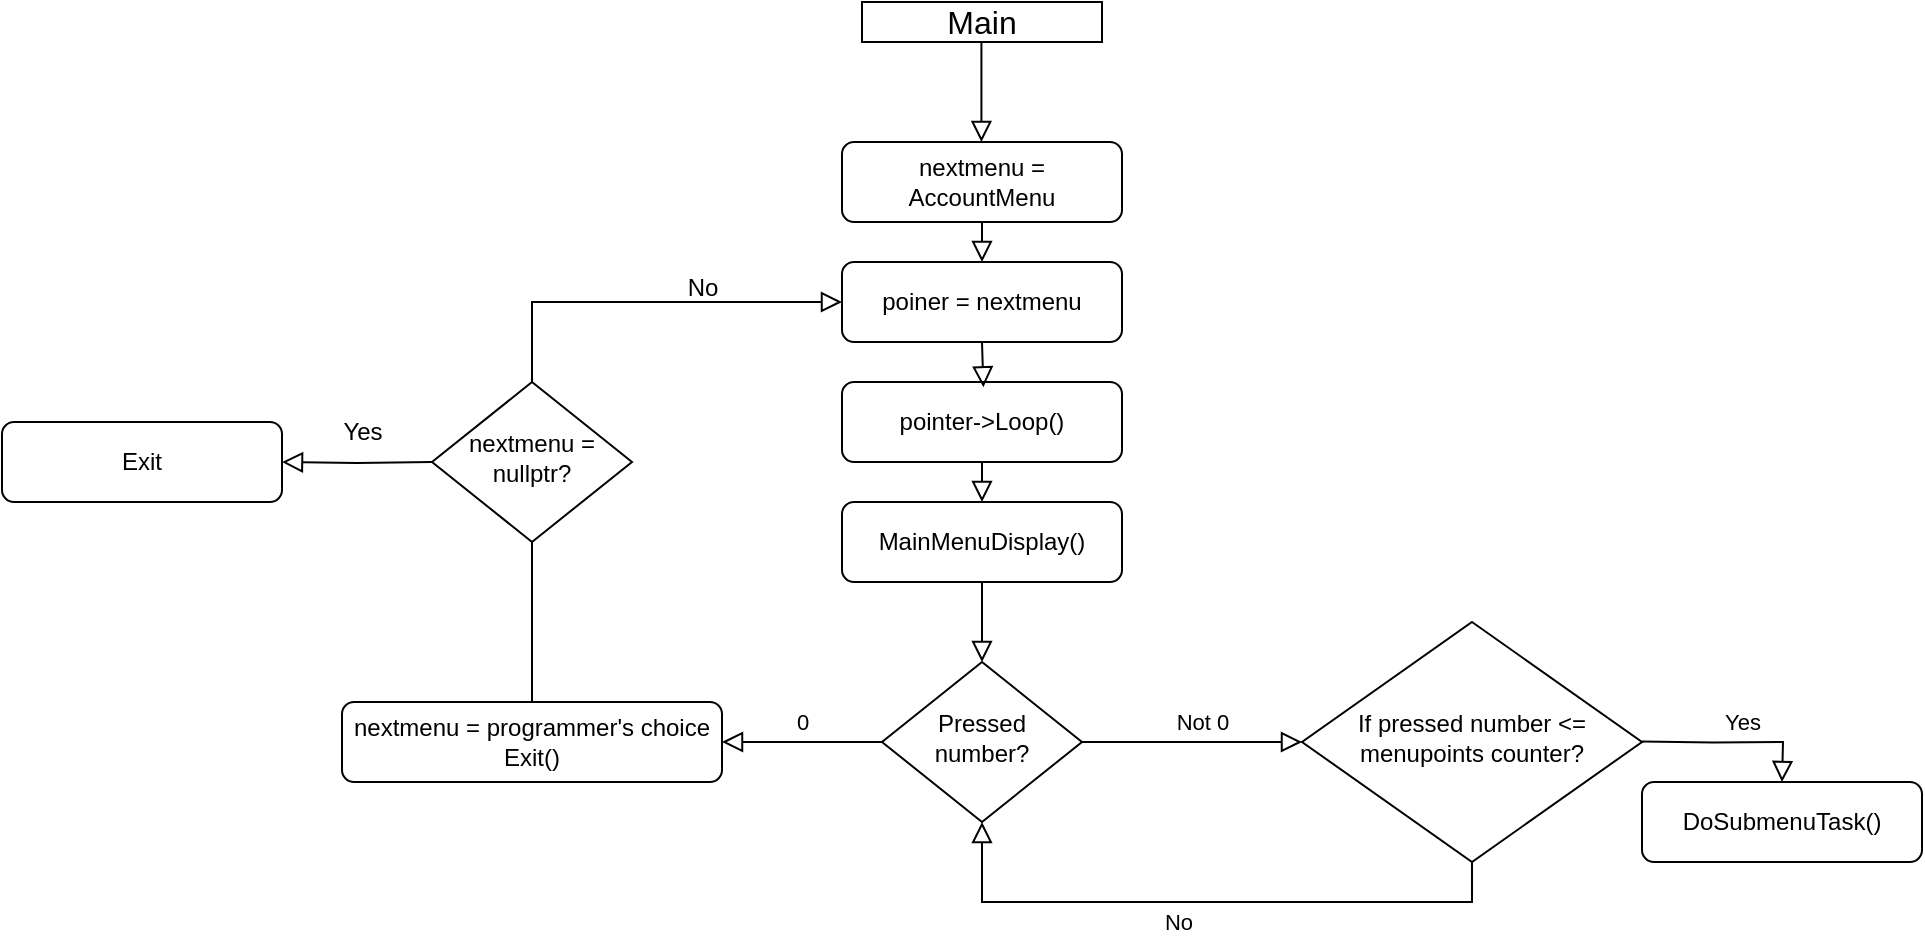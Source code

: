 <mxfile version="21.2.8" type="device">
  <diagram id="C5RBs43oDa-KdzZeNtuy" name="Page-1">
    <mxGraphModel dx="1182" dy="690" grid="1" gridSize="10" guides="1" tooltips="1" connect="1" arrows="1" fold="1" page="1" pageScale="1" pageWidth="1169" pageHeight="827" math="0" shadow="0">
      <root>
        <mxCell id="WIyWlLk6GJQsqaUBKTNV-0" />
        <mxCell id="WIyWlLk6GJQsqaUBKTNV-1" parent="WIyWlLk6GJQsqaUBKTNV-0" />
        <mxCell id="WIyWlLk6GJQsqaUBKTNV-3" value="poiner = nextmenu" style="rounded=1;whiteSpace=wrap;html=1;fontSize=12;glass=0;strokeWidth=1;shadow=0;" parent="WIyWlLk6GJQsqaUBKTNV-1" vertex="1">
          <mxGeometry x="525" y="300" width="140" height="40" as="geometry" />
        </mxCell>
        <mxCell id="WIyWlLk6GJQsqaUBKTNV-5" value="Not 0" style="edgeStyle=orthogonalEdgeStyle;rounded=0;html=1;jettySize=auto;orthogonalLoop=1;fontSize=11;endArrow=block;endFill=0;endSize=8;strokeWidth=1;shadow=0;labelBackgroundColor=none;" parent="WIyWlLk6GJQsqaUBKTNV-1" source="WIyWlLk6GJQsqaUBKTNV-6" edge="1">
          <mxGeometry x="0.097" y="10" relative="1" as="geometry">
            <mxPoint as="offset" />
            <mxPoint x="755" y="540" as="targetPoint" />
          </mxGeometry>
        </mxCell>
        <mxCell id="WIyWlLk6GJQsqaUBKTNV-6" value="Pressed number?" style="rhombus;whiteSpace=wrap;html=1;shadow=0;fontFamily=Helvetica;fontSize=12;align=center;strokeWidth=1;spacing=6;spacingTop=-4;" parent="WIyWlLk6GJQsqaUBKTNV-1" vertex="1">
          <mxGeometry x="545" y="500" width="100" height="80" as="geometry" />
        </mxCell>
        <mxCell id="vnxVRoS01RciZzyY2S9s-0" value="&lt;font style=&quot;font-size: 16px;&quot;&gt;Main&lt;/font&gt;" style="rounded=0;whiteSpace=wrap;html=1;" parent="WIyWlLk6GJQsqaUBKTNV-1" vertex="1">
          <mxGeometry x="535" y="170" width="120" height="20" as="geometry" />
        </mxCell>
        <mxCell id="vnxVRoS01RciZzyY2S9s-2" value="pointer-&amp;gt;Loop()" style="rounded=1;whiteSpace=wrap;html=1;fontSize=12;glass=0;strokeWidth=1;shadow=0;" parent="WIyWlLk6GJQsqaUBKTNV-1" vertex="1">
          <mxGeometry x="525" y="360" width="140" height="40" as="geometry" />
        </mxCell>
        <mxCell id="vnxVRoS01RciZzyY2S9s-4" value="MainMenuDisplay()" style="rounded=1;whiteSpace=wrap;html=1;fontSize=12;glass=0;strokeWidth=1;shadow=0;" parent="WIyWlLk6GJQsqaUBKTNV-1" vertex="1">
          <mxGeometry x="525" y="420" width="140" height="40" as="geometry" />
        </mxCell>
        <mxCell id="vnxVRoS01RciZzyY2S9s-5" value="0" style="rounded=0;html=1;jettySize=auto;orthogonalLoop=1;fontSize=11;endArrow=block;endFill=0;endSize=8;strokeWidth=1;shadow=0;labelBackgroundColor=none;edgeStyle=orthogonalEdgeStyle;exitX=0;exitY=0.5;exitDx=0;exitDy=0;" parent="WIyWlLk6GJQsqaUBKTNV-1" source="WIyWlLk6GJQsqaUBKTNV-6" edge="1">
          <mxGeometry x="0.0" y="-10" relative="1" as="geometry">
            <mxPoint as="offset" />
            <mxPoint x="524.52" y="540" as="sourcePoint" />
            <mxPoint x="465" y="540" as="targetPoint" />
            <Array as="points">
              <mxPoint x="525" y="540" />
            </Array>
          </mxGeometry>
        </mxCell>
        <mxCell id="vnxVRoS01RciZzyY2S9s-6" value="nextmenu = programmer&#39;s choice&lt;br&gt;Exit()" style="rounded=1;whiteSpace=wrap;html=1;fontSize=12;glass=0;strokeWidth=1;shadow=0;" parent="WIyWlLk6GJQsqaUBKTNV-1" vertex="1">
          <mxGeometry x="275" y="520" width="190" height="40" as="geometry" />
        </mxCell>
        <mxCell id="vnxVRoS01RciZzyY2S9s-8" value="" style="rounded=0;html=1;jettySize=auto;orthogonalLoop=1;fontSize=11;endArrow=block;endFill=0;endSize=8;strokeWidth=1;shadow=0;labelBackgroundColor=none;edgeStyle=orthogonalEdgeStyle;exitX=0.5;exitY=0;exitDx=0;exitDy=0;entryX=0;entryY=0.5;entryDx=0;entryDy=0;" parent="WIyWlLk6GJQsqaUBKTNV-1" source="vnxVRoS01RciZzyY2S9s-6" target="WIyWlLk6GJQsqaUBKTNV-3" edge="1">
          <mxGeometry x="0.0" y="-10" relative="1" as="geometry">
            <mxPoint as="offset" />
            <mxPoint x="425" y="480" as="sourcePoint" />
            <mxPoint x="345" y="480" as="targetPoint" />
            <Array as="points">
              <mxPoint x="370" y="320" />
            </Array>
          </mxGeometry>
        </mxCell>
        <mxCell id="vnxVRoS01RciZzyY2S9s-10" value="If pressed number &amp;lt;= menupoints counter?" style="rhombus;whiteSpace=wrap;html=1;shadow=0;fontFamily=Helvetica;fontSize=12;align=center;strokeWidth=1;spacing=6;spacingTop=-4;" parent="WIyWlLk6GJQsqaUBKTNV-1" vertex="1">
          <mxGeometry x="755" y="480" width="170" height="120" as="geometry" />
        </mxCell>
        <mxCell id="vnxVRoS01RciZzyY2S9s-12" value="Yes" style="edgeStyle=orthogonalEdgeStyle;rounded=0;html=1;jettySize=auto;orthogonalLoop=1;fontSize=11;endArrow=block;endFill=0;endSize=8;strokeWidth=1;shadow=0;labelBackgroundColor=none;" parent="WIyWlLk6GJQsqaUBKTNV-1" edge="1">
          <mxGeometry x="0.097" y="10" relative="1" as="geometry">
            <mxPoint as="offset" />
            <mxPoint x="925" y="539.76" as="sourcePoint" />
            <mxPoint x="995" y="560" as="targetPoint" />
          </mxGeometry>
        </mxCell>
        <mxCell id="vnxVRoS01RciZzyY2S9s-13" value="DoSubmenuTask()" style="rounded=1;whiteSpace=wrap;html=1;fontSize=12;glass=0;strokeWidth=1;shadow=0;" parent="WIyWlLk6GJQsqaUBKTNV-1" vertex="1">
          <mxGeometry x="925" y="560" width="140" height="40" as="geometry" />
        </mxCell>
        <mxCell id="vnxVRoS01RciZzyY2S9s-14" value="nextmenu = nullptr?" style="rhombus;whiteSpace=wrap;html=1;shadow=0;fontFamily=Helvetica;fontSize=12;align=center;strokeWidth=1;spacing=6;spacingTop=-4;" parent="WIyWlLk6GJQsqaUBKTNV-1" vertex="1">
          <mxGeometry x="320" y="360" width="100" height="80" as="geometry" />
        </mxCell>
        <mxCell id="vnxVRoS01RciZzyY2S9s-15" value="No" style="text;html=1;align=center;verticalAlign=middle;resizable=0;points=[];autosize=1;strokeColor=none;fillColor=none;" parent="WIyWlLk6GJQsqaUBKTNV-1" vertex="1">
          <mxGeometry x="435" y="298" width="40" height="30" as="geometry" />
        </mxCell>
        <mxCell id="vnxVRoS01RciZzyY2S9s-16" value="Yes" style="text;html=1;align=center;verticalAlign=middle;resizable=0;points=[];autosize=1;strokeColor=none;fillColor=none;" parent="WIyWlLk6GJQsqaUBKTNV-1" vertex="1">
          <mxGeometry x="265" y="370" width="40" height="30" as="geometry" />
        </mxCell>
        <mxCell id="vnxVRoS01RciZzyY2S9s-17" value="" style="rounded=0;html=1;jettySize=auto;orthogonalLoop=1;fontSize=11;endArrow=block;endFill=0;endSize=8;strokeWidth=1;shadow=0;labelBackgroundColor=none;edgeStyle=orthogonalEdgeStyle;exitX=0;exitY=0.5;exitDx=0;exitDy=0;entryX=1;entryY=0.5;entryDx=0;entryDy=0;" parent="WIyWlLk6GJQsqaUBKTNV-1" target="vnxVRoS01RciZzyY2S9s-18" edge="1">
          <mxGeometry x="0.0" y="-10" relative="1" as="geometry">
            <mxPoint as="offset" />
            <mxPoint x="320" y="400" as="sourcePoint" />
            <mxPoint x="265" y="410" as="targetPoint" />
            <Array as="points" />
          </mxGeometry>
        </mxCell>
        <mxCell id="vnxVRoS01RciZzyY2S9s-18" value="Exit" style="rounded=1;whiteSpace=wrap;html=1;fontSize=12;glass=0;strokeWidth=1;shadow=0;" parent="WIyWlLk6GJQsqaUBKTNV-1" vertex="1">
          <mxGeometry x="105" y="380" width="140" height="40" as="geometry" />
        </mxCell>
        <mxCell id="vnxVRoS01RciZzyY2S9s-19" value="" style="rounded=0;html=1;jettySize=auto;orthogonalLoop=1;fontSize=11;endArrow=block;endFill=0;endSize=8;strokeWidth=1;shadow=0;labelBackgroundColor=none;edgeStyle=orthogonalEdgeStyle;" parent="WIyWlLk6GJQsqaUBKTNV-1" edge="1">
          <mxGeometry relative="1" as="geometry">
            <mxPoint x="594.71" y="190" as="sourcePoint" />
            <mxPoint x="594.71" y="240" as="targetPoint" />
          </mxGeometry>
        </mxCell>
        <mxCell id="vnxVRoS01RciZzyY2S9s-20" value="nextmenu = AccountMenu" style="rounded=1;whiteSpace=wrap;html=1;fontSize=12;glass=0;strokeWidth=1;shadow=0;" parent="WIyWlLk6GJQsqaUBKTNV-1" vertex="1">
          <mxGeometry x="525" y="240" width="140" height="40" as="geometry" />
        </mxCell>
        <mxCell id="vnxVRoS01RciZzyY2S9s-21" value="" style="rounded=0;html=1;jettySize=auto;orthogonalLoop=1;fontSize=11;endArrow=block;endFill=0;endSize=8;strokeWidth=1;shadow=0;labelBackgroundColor=none;edgeStyle=orthogonalEdgeStyle;exitX=0.5;exitY=1;exitDx=0;exitDy=0;" parent="WIyWlLk6GJQsqaUBKTNV-1" source="vnxVRoS01RciZzyY2S9s-20" edge="1">
          <mxGeometry relative="1" as="geometry">
            <mxPoint x="575" y="290" as="sourcePoint" />
            <mxPoint x="595" y="300" as="targetPoint" />
          </mxGeometry>
        </mxCell>
        <mxCell id="vnxVRoS01RciZzyY2S9s-22" value="" style="rounded=0;html=1;jettySize=auto;orthogonalLoop=1;fontSize=11;endArrow=block;endFill=0;endSize=8;strokeWidth=1;shadow=0;labelBackgroundColor=none;edgeStyle=orthogonalEdgeStyle;entryX=0.505;entryY=0.067;entryDx=0;entryDy=0;entryPerimeter=0;exitX=0.5;exitY=1;exitDx=0;exitDy=0;" parent="WIyWlLk6GJQsqaUBKTNV-1" source="WIyWlLk6GJQsqaUBKTNV-3" target="vnxVRoS01RciZzyY2S9s-2" edge="1">
          <mxGeometry relative="1" as="geometry">
            <mxPoint x="575" y="350" as="sourcePoint" />
            <mxPoint x="605" y="310" as="targetPoint" />
          </mxGeometry>
        </mxCell>
        <mxCell id="vnxVRoS01RciZzyY2S9s-23" value="" style="rounded=0;html=1;jettySize=auto;orthogonalLoop=1;fontSize=11;endArrow=block;endFill=0;endSize=8;strokeWidth=1;shadow=0;labelBackgroundColor=none;edgeStyle=orthogonalEdgeStyle;entryX=0.5;entryY=0;entryDx=0;entryDy=0;exitX=0.5;exitY=1;exitDx=0;exitDy=0;" parent="WIyWlLk6GJQsqaUBKTNV-1" source="vnxVRoS01RciZzyY2S9s-2" target="vnxVRoS01RciZzyY2S9s-4" edge="1">
          <mxGeometry relative="1" as="geometry">
            <mxPoint x="585" y="410" as="sourcePoint" />
            <mxPoint x="595.5" y="423" as="targetPoint" />
          </mxGeometry>
        </mxCell>
        <mxCell id="vnxVRoS01RciZzyY2S9s-24" value="" style="rounded=0;html=1;jettySize=auto;orthogonalLoop=1;fontSize=11;endArrow=block;endFill=0;endSize=8;strokeWidth=1;shadow=0;labelBackgroundColor=none;edgeStyle=orthogonalEdgeStyle;entryX=0.5;entryY=0;entryDx=0;entryDy=0;exitX=0.5;exitY=1;exitDx=0;exitDy=0;" parent="WIyWlLk6GJQsqaUBKTNV-1" source="vnxVRoS01RciZzyY2S9s-4" target="WIyWlLk6GJQsqaUBKTNV-6" edge="1">
          <mxGeometry relative="1" as="geometry">
            <mxPoint x="605" y="410" as="sourcePoint" />
            <mxPoint x="605" y="430" as="targetPoint" />
          </mxGeometry>
        </mxCell>
        <mxCell id="Rg8yKbrEA24cvpBL7XvP-0" value="No" style="edgeStyle=orthogonalEdgeStyle;rounded=0;html=1;jettySize=auto;orthogonalLoop=1;fontSize=11;endArrow=block;endFill=0;endSize=8;strokeWidth=1;shadow=0;labelBackgroundColor=none;exitX=0.5;exitY=1;exitDx=0;exitDy=0;entryX=0.5;entryY=1;entryDx=0;entryDy=0;" edge="1" parent="WIyWlLk6GJQsqaUBKTNV-1" source="vnxVRoS01RciZzyY2S9s-10" target="WIyWlLk6GJQsqaUBKTNV-6">
          <mxGeometry x="0.097" y="10" relative="1" as="geometry">
            <mxPoint as="offset" />
            <mxPoint x="765" y="640" as="targetPoint" />
            <mxPoint x="840" y="640" as="sourcePoint" />
          </mxGeometry>
        </mxCell>
      </root>
    </mxGraphModel>
  </diagram>
</mxfile>
